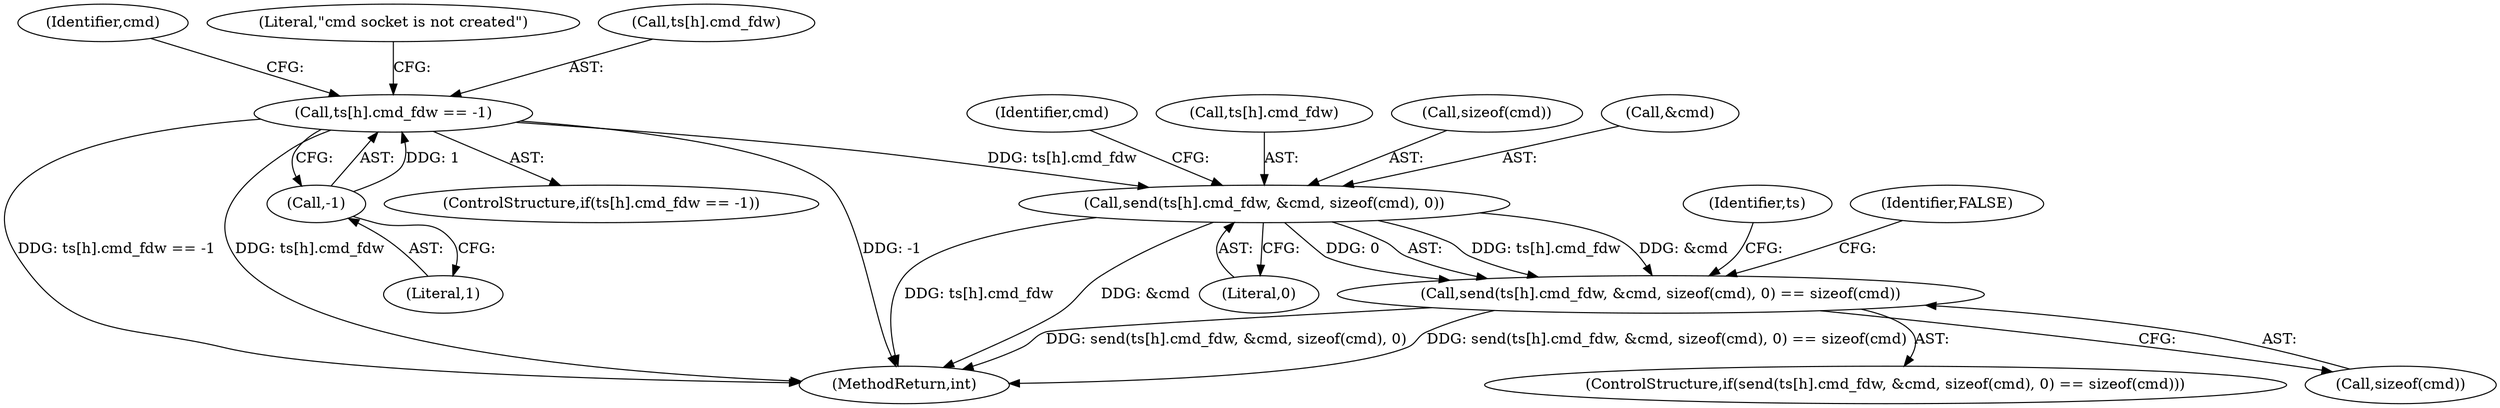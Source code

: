 digraph "0_Android_472271b153c5dc53c28beac55480a8d8434b2d5c_38@API" {
"1000135" [label="(Call,send(ts[h].cmd_fdw, &cmd, sizeof(cmd), 0) == sizeof(cmd))"];
"1000136" [label="(Call,send(ts[h].cmd_fdw, &cmd, sizeof(cmd), 0))"];
"1000118" [label="(Call,ts[h].cmd_fdw == -1)"];
"1000124" [label="(Call,-1)"];
"1000146" [label="(Literal,0)"];
"1000124" [label="(Call,-1)"];
"1000153" [label="(Identifier,ts)"];
"1000133" [label="(Identifier,cmd)"];
"1000134" [label="(ControlStructure,if(send(ts[h].cmd_fdw, &cmd, sizeof(cmd), 0) == sizeof(cmd)))"];
"1000117" [label="(ControlStructure,if(ts[h].cmd_fdw == -1))"];
"1000125" [label="(Literal,1)"];
"1000128" [label="(Literal,\"cmd socket is not created\")"];
"1000168" [label="(Identifier,FALSE)"];
"1000142" [label="(Call,&cmd)"];
"1000119" [label="(Call,ts[h].cmd_fdw)"];
"1000118" [label="(Call,ts[h].cmd_fdw == -1)"];
"1000136" [label="(Call,send(ts[h].cmd_fdw, &cmd, sizeof(cmd), 0))"];
"1000148" [label="(Identifier,cmd)"];
"1000135" [label="(Call,send(ts[h].cmd_fdw, &cmd, sizeof(cmd), 0) == sizeof(cmd))"];
"1000169" [label="(MethodReturn,int)"];
"1000147" [label="(Call,sizeof(cmd))"];
"1000137" [label="(Call,ts[h].cmd_fdw)"];
"1000144" [label="(Call,sizeof(cmd))"];
"1000135" -> "1000134"  [label="AST: "];
"1000135" -> "1000147"  [label="CFG: "];
"1000136" -> "1000135"  [label="AST: "];
"1000147" -> "1000135"  [label="AST: "];
"1000153" -> "1000135"  [label="CFG: "];
"1000168" -> "1000135"  [label="CFG: "];
"1000135" -> "1000169"  [label="DDG: send(ts[h].cmd_fdw, &cmd, sizeof(cmd), 0)"];
"1000135" -> "1000169"  [label="DDG: send(ts[h].cmd_fdw, &cmd, sizeof(cmd), 0) == sizeof(cmd)"];
"1000136" -> "1000135"  [label="DDG: ts[h].cmd_fdw"];
"1000136" -> "1000135"  [label="DDG: &cmd"];
"1000136" -> "1000135"  [label="DDG: 0"];
"1000136" -> "1000146"  [label="CFG: "];
"1000137" -> "1000136"  [label="AST: "];
"1000142" -> "1000136"  [label="AST: "];
"1000144" -> "1000136"  [label="AST: "];
"1000146" -> "1000136"  [label="AST: "];
"1000148" -> "1000136"  [label="CFG: "];
"1000136" -> "1000169"  [label="DDG: &cmd"];
"1000136" -> "1000169"  [label="DDG: ts[h].cmd_fdw"];
"1000118" -> "1000136"  [label="DDG: ts[h].cmd_fdw"];
"1000118" -> "1000117"  [label="AST: "];
"1000118" -> "1000124"  [label="CFG: "];
"1000119" -> "1000118"  [label="AST: "];
"1000124" -> "1000118"  [label="AST: "];
"1000128" -> "1000118"  [label="CFG: "];
"1000133" -> "1000118"  [label="CFG: "];
"1000118" -> "1000169"  [label="DDG: ts[h].cmd_fdw == -1"];
"1000118" -> "1000169"  [label="DDG: ts[h].cmd_fdw"];
"1000118" -> "1000169"  [label="DDG: -1"];
"1000124" -> "1000118"  [label="DDG: 1"];
"1000124" -> "1000125"  [label="CFG: "];
"1000125" -> "1000124"  [label="AST: "];
}

